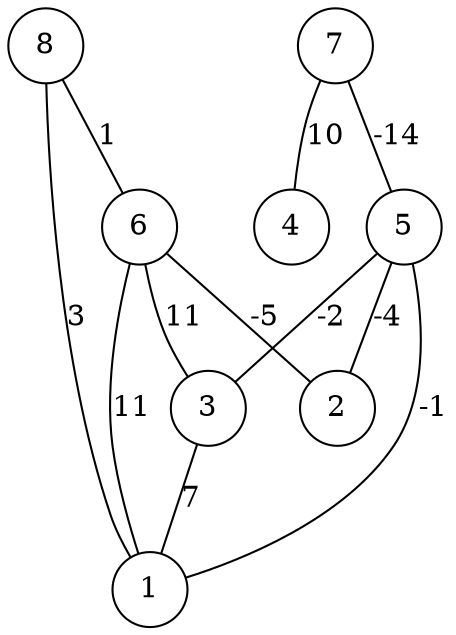 graph { 
	 fontname="Helvetica,Arial,sans-serif" 
	 node [shape = circle]; 
	 8 -- 1 [label = "3"];
	 8 -- 6 [label = "1"];
	 7 -- 4 [label = "10"];
	 7 -- 5 [label = "-14"];
	 6 -- 1 [label = "11"];
	 6 -- 2 [label = "-5"];
	 6 -- 3 [label = "11"];
	 5 -- 1 [label = "-1"];
	 5 -- 2 [label = "-4"];
	 5 -- 3 [label = "-2"];
	 3 -- 1 [label = "7"];
	 1;
	 2;
	 3;
	 4;
	 5;
	 6;
	 7;
	 8;
}
